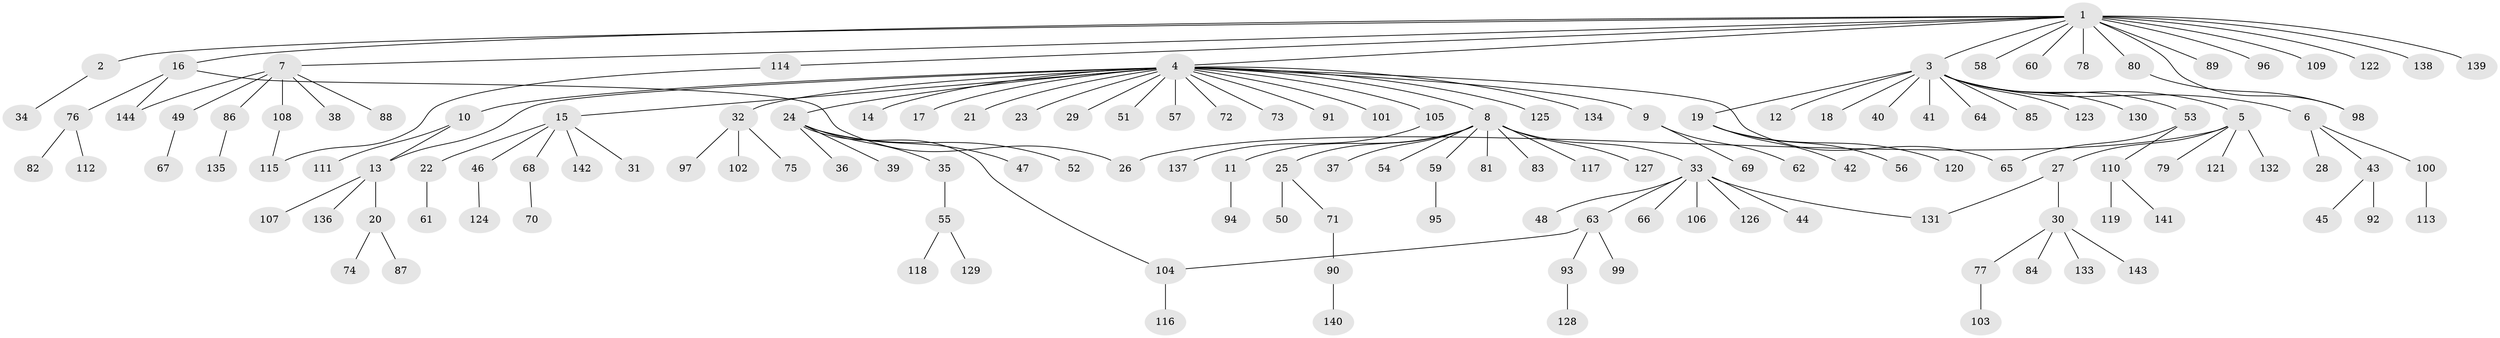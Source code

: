 // coarse degree distribution, {2: 0.11494252873563218, 6: 0.022988505747126436, 1: 0.7241379310344828, 9: 0.011494252873563218, 7: 0.011494252873563218, 12: 0.011494252873563218, 3: 0.034482758620689655, 4: 0.034482758620689655, 20: 0.011494252873563218, 13: 0.011494252873563218, 5: 0.011494252873563218}
// Generated by graph-tools (version 1.1) at 2025/36/03/04/25 23:36:49]
// undirected, 144 vertices, 151 edges
graph export_dot {
  node [color=gray90,style=filled];
  1;
  2;
  3;
  4;
  5;
  6;
  7;
  8;
  9;
  10;
  11;
  12;
  13;
  14;
  15;
  16;
  17;
  18;
  19;
  20;
  21;
  22;
  23;
  24;
  25;
  26;
  27;
  28;
  29;
  30;
  31;
  32;
  33;
  34;
  35;
  36;
  37;
  38;
  39;
  40;
  41;
  42;
  43;
  44;
  45;
  46;
  47;
  48;
  49;
  50;
  51;
  52;
  53;
  54;
  55;
  56;
  57;
  58;
  59;
  60;
  61;
  62;
  63;
  64;
  65;
  66;
  67;
  68;
  69;
  70;
  71;
  72;
  73;
  74;
  75;
  76;
  77;
  78;
  79;
  80;
  81;
  82;
  83;
  84;
  85;
  86;
  87;
  88;
  89;
  90;
  91;
  92;
  93;
  94;
  95;
  96;
  97;
  98;
  99;
  100;
  101;
  102;
  103;
  104;
  105;
  106;
  107;
  108;
  109;
  110;
  111;
  112;
  113;
  114;
  115;
  116;
  117;
  118;
  119;
  120;
  121;
  122;
  123;
  124;
  125;
  126;
  127;
  128;
  129;
  130;
  131;
  132;
  133;
  134;
  135;
  136;
  137;
  138;
  139;
  140;
  141;
  142;
  143;
  144;
  1 -- 2;
  1 -- 3;
  1 -- 4;
  1 -- 7;
  1 -- 16;
  1 -- 58;
  1 -- 60;
  1 -- 78;
  1 -- 80;
  1 -- 89;
  1 -- 96;
  1 -- 98;
  1 -- 109;
  1 -- 114;
  1 -- 122;
  1 -- 138;
  1 -- 139;
  2 -- 34;
  3 -- 5;
  3 -- 6;
  3 -- 12;
  3 -- 18;
  3 -- 19;
  3 -- 40;
  3 -- 41;
  3 -- 53;
  3 -- 64;
  3 -- 85;
  3 -- 123;
  3 -- 130;
  4 -- 8;
  4 -- 9;
  4 -- 10;
  4 -- 13;
  4 -- 14;
  4 -- 15;
  4 -- 17;
  4 -- 21;
  4 -- 23;
  4 -- 24;
  4 -- 29;
  4 -- 32;
  4 -- 51;
  4 -- 57;
  4 -- 65;
  4 -- 72;
  4 -- 73;
  4 -- 91;
  4 -- 101;
  4 -- 105;
  4 -- 125;
  4 -- 134;
  5 -- 26;
  5 -- 27;
  5 -- 79;
  5 -- 121;
  5 -- 132;
  6 -- 28;
  6 -- 43;
  6 -- 100;
  7 -- 38;
  7 -- 49;
  7 -- 86;
  7 -- 88;
  7 -- 108;
  7 -- 144;
  8 -- 11;
  8 -- 25;
  8 -- 33;
  8 -- 37;
  8 -- 54;
  8 -- 59;
  8 -- 81;
  8 -- 83;
  8 -- 117;
  8 -- 127;
  9 -- 62;
  9 -- 69;
  10 -- 13;
  10 -- 111;
  11 -- 94;
  13 -- 20;
  13 -- 107;
  13 -- 136;
  15 -- 22;
  15 -- 31;
  15 -- 46;
  15 -- 68;
  15 -- 142;
  16 -- 26;
  16 -- 76;
  16 -- 144;
  19 -- 42;
  19 -- 56;
  19 -- 120;
  20 -- 74;
  20 -- 87;
  22 -- 61;
  24 -- 35;
  24 -- 36;
  24 -- 39;
  24 -- 47;
  24 -- 52;
  24 -- 104;
  25 -- 50;
  25 -- 71;
  27 -- 30;
  27 -- 131;
  30 -- 77;
  30 -- 84;
  30 -- 133;
  30 -- 143;
  32 -- 75;
  32 -- 97;
  32 -- 102;
  33 -- 44;
  33 -- 48;
  33 -- 63;
  33 -- 66;
  33 -- 106;
  33 -- 126;
  33 -- 131;
  35 -- 55;
  43 -- 45;
  43 -- 92;
  46 -- 124;
  49 -- 67;
  53 -- 65;
  53 -- 110;
  55 -- 118;
  55 -- 129;
  59 -- 95;
  63 -- 93;
  63 -- 99;
  63 -- 104;
  68 -- 70;
  71 -- 90;
  76 -- 82;
  76 -- 112;
  77 -- 103;
  80 -- 98;
  86 -- 135;
  90 -- 140;
  93 -- 128;
  100 -- 113;
  104 -- 116;
  105 -- 137;
  108 -- 115;
  110 -- 119;
  110 -- 141;
  114 -- 115;
}
